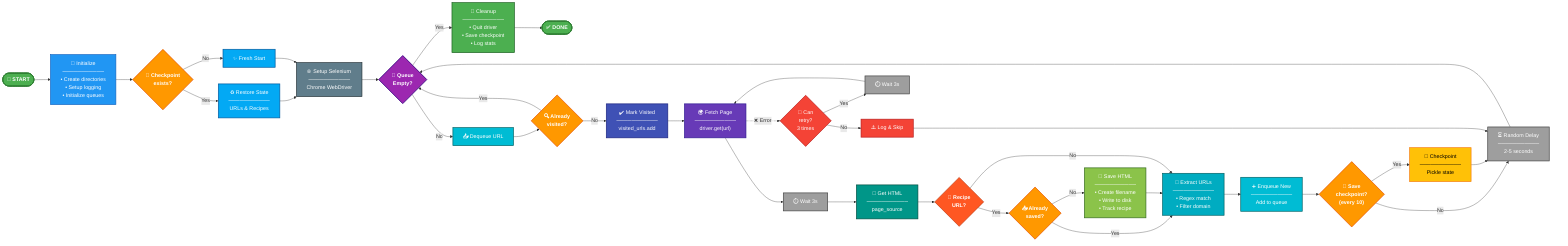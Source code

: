 flowchart LR
    %% Initialization Phase
    Start([🚀 START]):::startStyle --> Init[📁 Initialize<br/>───────────<br/>• Create directories<br/>• Setup logging<br/>• Initialize queues]:::initStyle
    Init --> Checkpoint{💾 Checkpoint<br/>exists?}:::decisionStyle
    
    Checkpoint -->|Yes| Restore[♻️ Restore State<br/>───────────<br/>URLs & Recipes]:::restoreStyle
    Checkpoint -->|No| Fresh[✨ Fresh Start]:::restoreStyle
    
    Restore --> Driver[🌐 Setup Selenium<br/>───────────<br/>Chrome WebDriver]:::setupStyle
    Fresh --> Driver
    
    %% Main Loop
    Driver --> Loop{🔄 Queue<br/>Empty?}:::loopStyle
    
    Loop -->|Yes| Finish[🏁 Cleanup<br/>───────────<br/>• Quit driver<br/>• Save checkpoint<br/>• Log stats]:::finishStyle
    Finish --> End([✅ DONE]):::endStyle
    
    Loop -->|No| Dequeue[📤 Dequeue URL]:::queueStyle
    Dequeue --> Visited{🔍 Already<br/>visited?}:::decisionStyle
    
    Visited -->|Yes| Loop
    Visited -->|No| Mark[✔️ Mark Visited<br/>───────────<br/>visited_urls.add]:::processStyle
    
    %% Crawling Phase
    Mark --> Fetch[🌍 Fetch Page<br/>───────────<br/>driver.get#40;url#41;]:::fetchStyle
    Fetch --> Wait1[⏱️ Wait 3s]:::waitStyle
    Wait1 --> Parse[📄 Get HTML<br/>───────────<br/>page_source]:::parseStyle
    
    %% Recipe Detection
    Parse --> Recipe{🍳 Recipe<br/>URL?}:::recipeStyle
    
    Recipe -->|Yes| Downloaded{📥 Already<br/>saved?}:::decisionStyle
    Downloaded -->|No| Save[💾 Save HTML<br/>───────────<br/>• Create filename<br/>• Write to disk<br/>• Track recipe]:::saveStyle
    Downloaded -->|Yes| ExtractURLs
    Save --> ExtractURLs
    
    Recipe -->|No| ExtractURLs[🔗 Extract URLs<br/>───────────<br/>• Regex match<br/>• Filter domain<br/>]:::extractStyle
    
    %% URL Processing
    ExtractURLs --> Enqueue[➕ Enqueue New<br/>───────────<br/>Add to queue]:::queueStyle
    
    Enqueue --> Mod{💾 Save<br/>checkpoint?<br/>#40;every 10#41;}:::decisionStyle
    Mod -->|Yes| SaveCkpt[📌 Checkpoint<br/>───────────<br/>Pickle state]:::checkpointStyle
    Mod -->|No| Delay
    SaveCkpt --> Delay[⏳ Random Delay<br/>───────────<br/>2-5 seconds]:::waitStyle
    
    Delay --> Loop
    
    %% Error Handling
    Fetch -.->|❌ Error| Retry{🔁 Can<br/>retry?<br/>3 times}:::errorStyle
    Retry -->|Yes| Wait2[⏱️ Wait 3s]:::waitStyle
    Wait2 --> Fetch
    Retry -->|No| LogError[⚠️ Log & Skip]:::errorStyle
    LogError --> Delay
    
    %% Styles
    classDef startStyle fill:#4CAF50,stroke:#2E7D32,stroke-width:3px,color:#fff,font-weight:bold
    classDef endStyle fill:#4CAF50,stroke:#2E7D32,stroke-width:3px,color:#fff,font-weight:bold
    classDef initStyle fill:#2196F3,stroke:#1565C0,stroke-width:2px,color:#fff
    classDef decisionStyle fill:#FF9800,stroke:#E65100,stroke-width:2px,color:#fff,font-weight:bold
    classDef loopStyle fill:#9C27B0,stroke:#4A148C,stroke-width:3px,color:#fff,font-weight:bold
    classDef queueStyle fill:#00BCD4,stroke:#006064,stroke-width:2px,color:#fff
    classDef processStyle fill:#3F51B5,stroke:#1A237E,stroke-width:2px,color:#fff
    classDef fetchStyle fill:#673AB7,stroke:#311B92,stroke-width:2px,color:#fff
    classDef parseStyle fill:#009688,stroke:#004D40,stroke-width:2px,color:#fff
    classDef recipeStyle fill:#FF5722,stroke:#BF360C,stroke-width:2px,color:#fff,font-weight:bold
    classDef saveStyle fill:#8BC34A,stroke:#33691E,stroke-width:2px,color:#fff
    classDef extractStyle fill:#00ACC1,stroke:#006064,stroke-width:2px,color:#fff
    classDef checkpointStyle fill:#FFC107,stroke:#F57F17,stroke-width:2px,color:#000
    classDef waitStyle fill:#9E9E9E,stroke:#424242,stroke-width:2px,color:#fff
    classDef errorStyle fill:#F44336,stroke:#B71C1C,stroke-width:2px,color:#fff
    classDef restoreStyle fill:#03A9F4,stroke:#01579B,stroke-width:2px,color:#fff
    classDef setupStyle fill:#607D8B,stroke:#263238,stroke-width:2px,color:#fff
    classDef finishStyle fill:#4CAF50,stroke:#1B5E20,stroke-width:2px,color:#fff